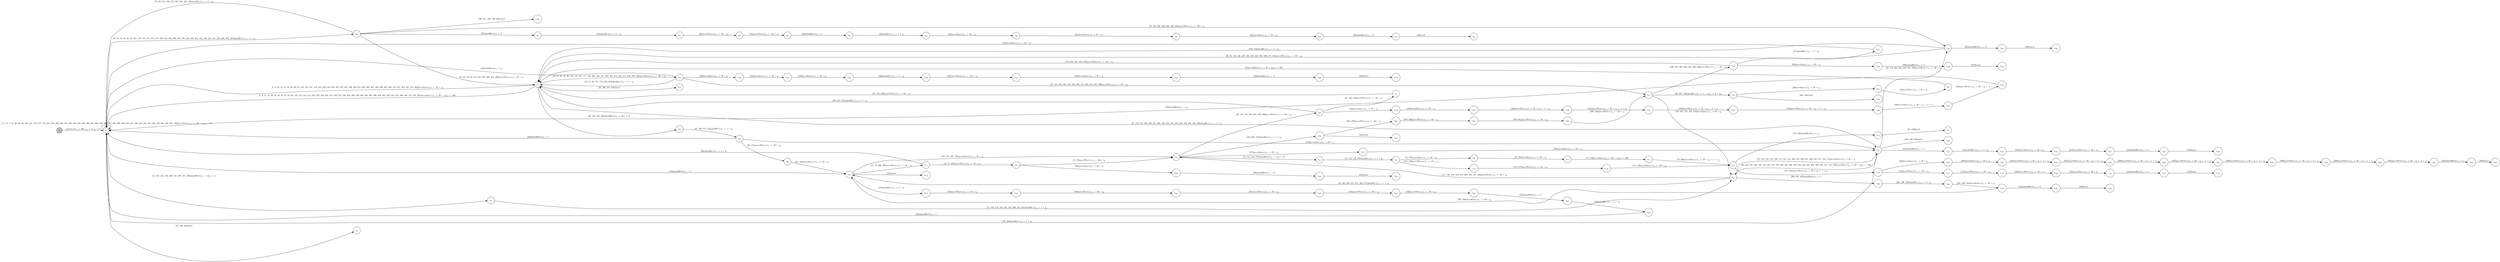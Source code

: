 digraph EFSM{
  graph [rankdir="LR", fontname="Latin Modern Math"];
  node [color="black", fillcolor="white", shape="circle", style="filled", fontname="Latin Modern Math"];
  edge [fontname="Latin Modern Math"];

  s0[fillcolor="gray", label=<s<sub>0</sub>>];
  s1[label=<s<sub>1</sub>>];
  s4[label=<s<sub>4</sub>>];
  s14[label=<s<sub>14</sub>>];
  s15[label=<s<sub>15</sub>>];
  s16[label=<s<sub>16</sub>>];
  s17[label=<s<sub>17</sub>>];
  s18[label=<s<sub>18</sub>>];
  s19[label=<s<sub>19</sub>>];
  s20[label=<s<sub>20</sub>>];
  s21[label=<s<sub>21</sub>>];
  s23[label=<s<sub>23</sub>>];
  s25[label=<s<sub>25</sub>>];
  s28[label=<s<sub>28</sub>>];
  s32[label=<s<sub>32</sub>>];
  s33[label=<s<sub>33</sub>>];
  s37[label=<s<sub>37</sub>>];
  s38[label=<s<sub>38</sub>>];
  s39[label=<s<sub>39</sub>>];
  s40[label=<s<sub>40</sub>>];
  s53[label=<s<sub>53</sub>>];
  s54[label=<s<sub>54</sub>>];
  s55[label=<s<sub>55</sub>>];
  s56[label=<s<sub>56</sub>>];
  s57[label=<s<sub>57</sub>>];
  s58[label=<s<sub>58</sub>>];
  s59[label=<s<sub>59</sub>>];
  s60[label=<s<sub>60</sub>>];
  s61[label=<s<sub>61</sub>>];
  s62[label=<s<sub>62</sub>>];
  s63[label=<s<sub>63</sub>>];
  s64[label=<s<sub>64</sub>>];
  s66[label=<s<sub>66</sub>>];
  s67[label=<s<sub>67</sub>>];
  s68[label=<s<sub>68</sub>>];
  s73[label=<s<sub>73</sub>>];
  s74[label=<s<sub>74</sub>>];
  s75[label=<s<sub>75</sub>>];
  s76[label=<s<sub>76</sub>>];
  s77[label=<s<sub>77</sub>>];
  s78[label=<s<sub>78</sub>>];
  s79[label=<s<sub>79</sub>>];
  s80[label=<s<sub>80</sub>>];
  s114[label=<s<sub>114</sub>>];
  s115[label=<s<sub>115</sub>>];
  s117[label=<s<sub>117</sub>>];
  s118[label=<s<sub>118</sub>>];
  s119[label=<s<sub>119</sub>>];
  s120[label=<s<sub>120</sub>>];
  s121[label=<s<sub>121</sub>>];
  s122[label=<s<sub>122</sub>>];
  s123[label=<s<sub>123</sub>>];
  s162[label=<s<sub>162</sub>>];
  s163[label=<s<sub>163</sub>>];
  s169[label=<s<sub>169</sub>>];
  s180[label=<s<sub>180</sub>>];
  s188[label=<s<sub>188</sub>>];
  s189[label=<s<sub>189</sub>>];
  s190[label=<s<sub>190</sub>>];
  s191[label=<s<sub>191</sub>>];
  s192[label=<s<sub>192</sub>>];
  s193[label=<s<sub>193</sub>>];
  s194[label=<s<sub>194</sub>>];
  s195[label=<s<sub>195</sub>>];
  s202[label=<s<sub>202</sub>>];
  s203[label=<s<sub>203</sub>>];
  s204[label=<s<sub>204</sub>>];
  s208[label=<s<sub>208</sub>>];
  s209[label=<s<sub>209</sub>>];
  s210[label=<s<sub>210</sub>>];
  s240[label=<s<sub>240</sub>>];
  s282[label=<s<sub>282</sub>>];
  s283[label=<s<sub>283</sub>>];
  s284[label=<s<sub>284</sub>>];
  s285[label=<s<sub>285</sub>>];
  s286[label=<s<sub>286</sub>>];
  s287[label=<s<sub>287</sub>>];
  s288[label=<s<sub>288</sub>>];
  s289[label=<s<sub>289</sub>>];
  s290[label=<s<sub>290</sub>>];
  s291[label=<s<sub>291</sub>>];
  s292[label=<s<sub>292</sub>>];
  s293[label=<s<sub>293</sub>>];
  s303[label=<s<sub>303</sub>>];
  s304[label=<s<sub>304</sub>>];
  s305[label=<s<sub>305</sub>>];
  s308[label=<s<sub>308</sub>>];
  s309[label=<s<sub>309</sub>>];
  s310[label=<s<sub>310</sub>>];
  s314[label=<s<sub>314</sub>>];
  s315[label=<s<sub>315</sub>>];
  s316[label=<s<sub>316</sub>>];
  s317[label=<s<sub>317</sub>>];
  s318[label=<s<sub>318</sub>>];
  s319[label=<s<sub>319</sub>>];
  s325[label=<s<sub>325</sub>>];
  s326[label=<s<sub>326</sub>>];
  s345[label=<s<sub>345</sub>>];
  s346[label=<s<sub>346</sub>>];
  s377[label=<s<sub>377</sub>>];
  s388[label=<s<sub>388</sub>>];
  s412[label=<s<sub>412</sub>>];
  s417[label=<s<sub>417</sub>>];
  s518[label=<s<sub>518</sub>>];
  s519[label=<s<sub>519</sub>>];
  s520[label=<s<sub>520</sub>>];
  s521[label=<s<sub>521</sub>>];
  s522[label=<s<sub>522</sub>>];
  s523[label=<s<sub>523</sub>>];
  s524[label=<s<sub>524</sub>>];
  s525[label=<s<sub>525</sub>>];
  s533[label=<s<sub>533</sub>>];
  s534[label=<s<sub>534</sub>>];
  s535[label=<s<sub>535</sub>>];
  s536[label=<s<sub>536</sub>>];
  s537[label=<s<sub>537</sub>>];
  s538[label=<s<sub>538</sub>>];
  s539[label=<s<sub>539</sub>>];
  s540[label=<s<sub>540</sub>>];

  s0->s1[label=<<i> [1]start:2/o<sub>1</sub> := 200, o<sub>2</sub> := 3, o<sub>3</sub> := 0</i>>];
  s18->s19[label=<<i> [19, 72]moveWest:1/o<sub>1</sub> := -50 + i<sub>0</sub></i>>];
  s20->s21[label=<<i> [21, 148, 245]moveWest:1/o<sub>1</sub> := -50 + i<sub>0</sub></i>>];
  s23->s4[label=<<i> [24, 31, 99, 151, 172, 234, 384]alienHit:1/o<sub>1</sub> := 1 + i<sub>0</sub></i>>];
  s38->s39[label=<<i> [39]moveEast:1/o<sub>1</sub> := 50 + i<sub>0</sub></i>>];
  s39->s40[label=<<i> [40]moveEast:1/o<sub>1</sub> := 50 + i<sub>0</sub></i>>];
  s40->s4[label=<<i> [41]moveEast:1/o<sub>1</sub> := 50 + i<sub>0</sub>&#91;r<sub>3</sub> := 100&#93;</i>>];
  s23->s1[label=<<i> [43]shieldHit:0/o<sub>1</sub> := r<sub>2</sub></i>>];
  s33->s1[label=<<i> [52, 93, 181, 198, 212, 328, 393, 425, 460]alienHit:1/o<sub>1</sub> := 1 + i<sub>0</sub></i>>];
  s33->s54[label=<<i> [54]shieldHit:0/o<sub>1</sub> := 2</i>>];
  s54->s55[label=<<i> [55]alienHit:1/o<sub>1</sub> := 1 + i<sub>0</sub></i>>];
  s55->s56[label=<<i> [56]moveWest:1/o<sub>1</sub> := -50 + i<sub>0</sub></i>>];
  s56->s57[label=<<i> [57]moveWest:1/o<sub>1</sub> := -50 + i<sub>0</sub></i>>];
  s57->s58[label=<<i> [58]shieldHit:0/o<sub>1</sub> := 1</i>>];
  s58->s59[label=<<i> [59]alienHit:1/o<sub>1</sub> := 1 + i<sub>0</sub></i>>];
  s59->s60[label=<<i> [60]moveEast:1/o<sub>1</sub> := 50 + i<sub>0</sub></i>>];
  s60->s61[label=<<i> [61]moveEast:1/o<sub>1</sub> := 50 + i<sub>0</sub></i>>];
  s61->s62[label=<<i> [62]moveEast:1/o<sub>1</sub> := 50 + i<sub>0</sub></i>>];
  s62->s63[label=<<i> [63]shieldHit:0/o<sub>1</sub> := 0</i>>];
  s63->s64[label=<<i> [64]lose:0</i>>];
  s67->s68[label=<<i> [68, 131]moveWest:1/o<sub>1</sub> := -50 + i<sub>0</sub></i>>];
  s68->s16[label=<<i> [69, 132]moveWest:1/o<sub>1</sub> := -50 + i<sub>0</sub></i>>];
  s16->s17[label=<<i> [17, 70, 206, 359]moveWest:1/o<sub>1</sub> := -50 + i<sub>0</sub></i>>];
  s74->s75[label=<<i> [75, 277]moveEast:1/o<sub>1</sub> := 50 + i<sub>0</sub></i>>];
  s75->s76[label=<<i> [76, 278]moveEast:1/o<sub>1</sub> := 50 + i<sub>0</sub></i>>];
  s76->s77[label=<<i> [77, 279]moveEast:1/o<sub>1</sub> := 50 + i<sub>0</sub>&#91;r<sub>3</sub> := 100&#93;</i>>];
  s77->s78[label=<<i> [78, 280]moveWest:1/o<sub>1</sub> := 50 + i<sub>0</sub> + -1 &times; r<sub>3</sub></i>>];
  s78->s79[label=<<i> [79, 139]shieldHit:0/o<sub>1</sub> := r<sub>2</sub></i>>];
  s79->s80[label=<<i> [80, 140]lose:0</i>>];
  s74->s114[label=<<i> [114, 136]moveWest:1/o<sub>1</sub> := -50 + i<sub>0</sub></i>>];
  s114->s115[label=<<i> [115, 137]moveWest:1/o<sub>1</sub> := -50 + i<sub>0</sub></i>>];
  s115->s78[label=<<i> [116, 138]moveWest:1/o<sub>1</sub> := -50 + i<sub>0</sub></i>>];
  s78->s117[label=<<i> [117, 281]moveWest:1/o<sub>1</sub> := 50 + i<sub>0</sub> + -1 &times; r<sub>3</sub></i>>];
  s117->s118[label=<<i> [118]moveWest:1/o<sub>1</sub> := -50 + i<sub>0</sub></i>>];
  s118->s119[label=<<i> [119]moveWest:1/o<sub>1</sub> := -50 + i<sub>0</sub></i>>];
  s119->s120[label=<<i> [120]moveWest:1/o<sub>1</sub> := -50 + i<sub>0</sub></i>>];
  s120->s121[label=<<i> [121]moveEast:1/o<sub>1</sub> := 50 + i<sub>0</sub></i>>];
  s121->s122[label=<<i> [122]shieldHit:0/o<sub>1</sub> := 0</i>>];
  s122->s123[label=<<i> [123]lose:0</i>>];
  s4->s66[label=<<i> [66, 129, 270, 340]shieldHit:0/o<sub>1</sub> := 2&#91;r<sub>2</sub> := 0&#93;</i>>];
  s16->s19[label=<<i> [133, 161, 301, 376]moveEast:1/o<sub>1</sub> := 50 + i<sub>0</sub></i>>];
  s19->s73[label=<<i> [73, 112, 134, 275]shieldHit:0/o<sub>1</sub> := 1&#91;r<sub>2</sub> := 0&#93;</i>>];
  s73->s74[label=<<i> [74, 113, 135, 276]alienHit:1/o<sub>1</sub> := 1 + i<sub>0</sub></i>>];
  s162->s163[label=<<i> [163]win:0</i>>];
  s25->s1[label=<<i> [176, 263]alienHit:1/o<sub>1</sub> := 1 + i<sub>0</sub></i>>];
  s1->s14[label=<<i> [14, 101, 144, 182, 200, 241, 295, 311, 320]shieldHit:0/o<sub>1</sub> := 2&#91;r<sub>2</sub> := 1&#93;</i>>];
  s20->s188[label=<<i> [188]moveEast:1/o<sub>1</sub> := 50 + i<sub>0</sub></i>>];
  s188->s189[label=<<i> [189]moveEast:1/o<sub>1</sub> := 50 + i<sub>0</sub></i>>];
  s189->s190[label=<<i> [190]moveWest:1/o<sub>1</sub> := 50 + i<sub>0</sub> + -1 &times; r<sub>3</sub></i>>];
  s190->s191[label=<<i> [191]moveWest:1/o<sub>1</sub> := 50 + i<sub>0</sub> + -1 &times; r<sub>3</sub></i>>];
  s191->s192[label=<<i> [192]moveWest:1/o<sub>1</sub> := 50 + i<sub>0</sub> + -1 &times; r<sub>3</sub></i>>];
  s192->s193[label=<<i> [193]moveWest:1/o<sub>1</sub> := 50 + i<sub>0</sub> + -1 &times; r<sub>3</sub></i>>];
  s193->s194[label=<<i> [194]moveWest:1/o<sub>1</sub> := 50 + i<sub>0</sub> + -1 &times; r<sub>3</sub></i>>];
  s194->s195[label=<<i> [195]moveWest:1/o<sub>1</sub> := 50 + i<sub>0</sub> + -1 &times; r<sub>3</sub></i>>];
  s195->s1[label=<<i> [196]shieldHit:0/o<sub>1</sub> := r<sub>2</sub></i>>];
  s204->s16[label=<<i> [205, 300]moveEast:1/o<sub>1</sub> := 50 + i<sub>0</sub></i>>];
  s17->s18[label=<<i> [18, 71, 207]moveWest:1/o<sub>1</sub> := -50 + i<sub>0</sub></i>>];
  s18->s208[label=<<i> [208]moveEast:1/o<sub>1</sub> := 50 + i<sub>0</sub></i>>];
  s208->s209[label=<<i> [209]shieldHit:0/o<sub>1</sub> := 0</i>>];
  s209->s210[label=<<i> [210]lose:0</i>>];
  s33->s4[label=<<i> [45, 65, 84, 95, 214, 218, 267, 402, 452, 490]moveEast:1/o<sub>1</sub> := 50 + i<sub>0</sub></i>>];
  s21->s4[label=<<i> [22, 149, 246]moveWest:1/o<sub>1</sub> := -50 + i<sub>0</sub></i>>];
  s25->s28[label=<<i> [28, 155, 231, 252, 353, 371, 530]moveWest:1/o<sub>1</sub> := -50 + i<sub>0</sub></i>>];
  s28->s4[label=<<i> [29, 35, 156, 166, 227, 232, 253, 333, 354, 430, 471, 531]moveWest:1/o<sub>1</sub> := -50 + i<sub>0</sub></i>>];
  s66->s67[label=<<i> [67, 130, 271, 341]alienHit:1/o<sub>1</sub> := 1 + i<sub>0</sub></i>>];
  s67->s25[label=<<i> [272]moveEast:1/o<sub>1</sub> := 50 + i<sub>0</sub></i>>];
  s25->s15[label=<<i> [26, 104, 106, 108, 110, 174, 185, 273, 379, 408, 410, 436, 438, 440, 442, 454, 494, 496, 498, 512, 514, 516]moveEast:1/o<sub>1</sub> := 50 + i<sub>0</sub>&#91;r<sub>3</sub> := 100&#93;</i>>];
  s117->s282[label=<<i> [282]moveEast:1/o<sub>1</sub> := 50 + i<sub>0</sub></i>>];
  s282->s283[label=<<i> [283]moveEast:1/o<sub>1</sub> := 50 + i<sub>0</sub></i>>];
  s283->s284[label=<<i> [284]moveWest:1/o<sub>1</sub> := 50 + i<sub>0</sub> + -1 &times; r<sub>3</sub></i>>];
  s284->s285[label=<<i> [285]moveWest:1/o<sub>1</sub> := 50 + i<sub>0</sub> + -1 &times; r<sub>3</sub></i>>];
  s285->s286[label=<<i> [286]moveWest:1/o<sub>1</sub> := 50 + i<sub>0</sub> + -1 &times; r<sub>3</sub></i>>];
  s286->s287[label=<<i> [287]moveWest:1/o<sub>1</sub> := 50 + i<sub>0</sub> + -1 &times; r<sub>3</sub></i>>];
  s287->s288[label=<<i> [288]moveWest:1/o<sub>1</sub> := 50 + i<sub>0</sub> + -1 &times; r<sub>3</sub></i>>];
  s288->s289[label=<<i> [289]moveWest:1/o<sub>1</sub> := 50 + i<sub>0</sub> + -1 &times; r<sub>3</sub></i>>];
  s289->s290[label=<<i> [290]moveWest:1/o<sub>1</sub> := 50 + i<sub>0</sub> + -1 &times; r<sub>3</sub></i>>];
  s290->s291[label=<<i> [291]moveWest:1/o<sub>1</sub> := 50 + i<sub>0</sub> + -1 &times; r<sub>3</sub></i>>];
  s291->s292[label=<<i> [292]shieldHit:0/o<sub>1</sub> := r<sub>2</sub></i>>];
  s292->s293[label=<<i> [293]lose:0</i>>];
  s14->s15[label=<<i> [15, 102, 145, 183, 201, 242, 296, 312, 321]alienHit:1/o<sub>1</sub> := 1 + i<sub>0</sub></i>>];
  s19->s162[label=<<i> [162, 302, 478]alienHit:1/o<sub>1</sub> := 1 + i<sub>0</sub></i>>];
  s162->s303[label=<<i> [303, 479]moveWest:1/o<sub>1</sub> := -50 + i<sub>0</sub></i>>];
  s303->s304[label=<<i> [304, 480]moveWest:1/o<sub>1</sub> := -50 + i<sub>0</sub></i>>];
  s304->s305[label=<<i> [305, 481]moveWest:1/o<sub>1</sub> := -50 + i<sub>0</sub></i>>];
  s305->s37[label=<<i> [306, 482]moveWest:1/o<sub>1</sub> := -50 + i<sub>0</sub></i>>];
  s37->s169[label=<<i> [169, 237, 307, 336, 416, 433, 506]moveWest:1/o<sub>1</sub> := -50 + i<sub>0</sub></i>>];
  s169->s308[label=<<i> [308]moveEast:1/o<sub>1</sub> := 50 + i<sub>0</sub></i>>];
  s308->s309[label=<<i> [309]shieldHit:0/o<sub>1</sub> := 0</i>>];
  s309->s310[label=<<i> [310]lose:0</i>>];
  s25->s314[label=<<i> [314]shieldHit:0/o<sub>1</sub> := 1</i>>];
  s314->s315[label=<<i> [315]alienHit:1/o<sub>1</sub> := 1 + i<sub>0</sub></i>>];
  s315->s316[label=<<i> [316]moveEast:1/o<sub>1</sub> := 50 + i<sub>0</sub></i>>];
  s316->s317[label=<<i> [317]moveEast:1/o<sub>1</sub> := 50 + i<sub>0</sub></i>>];
  s317->s318[label=<<i> [318]shieldHit:0/o<sub>1</sub> := 0</i>>];
  s318->s319[label=<<i> [319]lose:0</i>>];
  s15->s202[label=<<i> [202, 297, 322]shieldHit:0/o<sub>1</sub> := 1</i>>];
  s202->s203[label=<<i> [203, 298, 323]alienHit:1/o<sub>1</sub> := 1 + i<sub>0</sub></i>>];
  s203->s204[label=<<i> [204, 299, 324]moveEast:1/o<sub>1</sub> := 50 + i<sub>0</sub></i>>];
  s204->s325[label=<<i> [325]shieldHit:0/o<sub>1</sub> := 0</i>>];
  s325->s326[label=<<i> [326]lose:0</i>>];
  s169->s4[label=<<i> [170, 238, 337, 434, 507]moveWest:1/o<sub>1</sub> := -50 + i<sub>0</sub></i>>];
  s25->s240[label=<<i> [240, 339, 503]win:0</i>>];
  s67->s1[label=<<i> [342]shieldHit:0/o<sub>1</sub> := 1</i>>];
  s28->s345[label=<<i> [345]shieldHit:0/o<sub>1</sub> := 0</i>>];
  s345->s346[label=<<i> [346]lose:0</i>>];
  s37->s15[label=<<i> [159, 357, 374, 476, 510]moveEast:1/o<sub>1</sub> := 50 + i<sub>0</sub></i>>];
  s17->s1[label=<<i> [360]alienHit:1/o<sub>1</sub> := 1 + i<sub>0</sub></i>>];
  s1->s1[label=<<i> [2, 3, 6, 7, 81, 82, 88, 89, 126, 127, 143, 177, 178, 216, 259, 260, 294, 347, 348, 349, 350, 365, 366, 391, 394, 395, 396, 397, 398, 399, 400, 423, 447, 448, 449, 450, 461, 462, 463, 464, 486, 487, 488]moveWest:1/o<sub>1</sub> := -50 + i<sub>0</sub>&#91;r<sub>2</sub> := 0&#93;</i>>];
  s4->s1[label=<<i> [5, 9, 11, 13, 46, 48, 50, 85, 87, 91, 96, 125, 142, 152, 215, 219, 222, 224, 228, 247, 249, 254, 256, 258, 268, 330, 362, 364, 368, 390, 403, 405, 420, 422, 427, 466, 468, 472, 485, 491]moveEast:1/o<sub>1</sub> := 50 + i<sub>0</sub>&#91;r<sub>3</sub> := 100&#93;</i>>];
  s28->s4[label=<<i> [372, 413]alienHit:1/o<sub>1</sub> := 1 + i<sub>0</sub></i>>];
  s19->s377[label=<<i> [377]moveEast:1/o<sub>1</sub> := 50 + i<sub>0</sub></i>>];
  s377->s25[label=<<i> [378]moveEast:1/o<sub>1</sub> := 50 + i<sub>0</sub></i>>];
  s4->s23[label=<<i> [23, 30, 36, 42, 98, 150, 157, 167, 171, 233, 235, 334, 355, 383, 385, 414, 431, 474, 504, 508, 532]moveWest:1/o<sub>1</sub> := -50 + i<sub>0</sub></i>>];
  s23->s37[label=<<i> [37, 158, 168, 236, 335, 356, 386, 415, 432, 475, 505, 509]moveWest:1/o<sub>1</sub> := -50 + i<sub>0</sub></i>>];
  s38->s388[label=<<i> [388, 484]win:0</i>>];
  s15->s16[label=<<i> [16, 160, 358, 375, 411, 443, 517]alienHit:1/o<sub>1</sub> := 1 + i<sub>0</sub></i>>];
  s16->s412[label=<<i> [412]win:0</i>>];
  s169->s417[label=<<i> [417]alienHit:1/o<sub>1</sub> := 1 + i<sub>0</sub></i>>];
  s417->s1[label=<<i> [418]moveEast:1/o<sub>1</sub> := 50 + i<sub>0</sub></i>>];
  s1->s4[label=<<i> [4, 8, 10, 12, 47, 49, 86, 90, 97, 124, 128, 141, 153, 223, 229, 248, 250, 255, 257, 261, 269, 329, 351, 361, 363, 367, 369, 389, 404, 406, 419, 421, 465, 467, 473, 492]moveEast:1/o<sub>1</sub> := 50 + i<sub>0</sub></i>>];
  s1->s53[label=<<i> [53, 199, 426]win:0</i>>];
  s15->s25[label=<<i> [27, 103, 105, 107, 109, 175, 184, 313, 409, 437, 439, 441, 495, 497, 511, 513, 515]moveEast:1/o<sub>1</sub> := 50 + i<sub>0</sub></i>>];
  s16->s1[label=<<i> [444]shieldHit:0/o<sub>1</sub> := 2</i>>];
  s1->s33[label=<<i> [33, 44, 51, 83, 92, 94, 164, 179, 197, 211, 213, 217, 220, 225, 264, 266, 327, 331, 343, 392, 401, 424, 428, 445, 451, 459, 469, 489, 527]alienHit:1/o<sub>1</sub> := 1 + i<sub>0</sub></i>>];
  s33->s180[label=<<i> [180, 221, 265, 446, 528]win:0</i>>];
  s4->s32[label=<<i> [32, 100, 373, 458]win:0</i>>];
  s33->s28[label=<<i> [34, 165, 226, 332, 344, 429, 470]moveWest:1/o<sub>1</sub> := -50 + i<sub>0</sub></i>>];
  s37->s38[label=<<i> [38, 387, 483]alienHit:1/o<sub>1</sub> := 1 + i<sub>0</sub>&#91;r<sub>2</sub> := 2 &times; i<sub>0</sub>&#93;</i>>];
  s15->s19[label=<<i> [111, 146, 186, 243, 274, 380, 455, 477, 499]moveWest:1/o<sub>1</sub> := -50 + i<sub>0</sub></i>>];
  s19->s20[label=<<i> [20, 147, 187, 244, 381, 456, 500]moveWest:1/o<sub>1</sub> := -50 + i<sub>0</sub></i>>];
  s20->s4[label=<<i> [382, 457, 501]alienHit:1/o<sub>1</sub> := 1 + i<sub>0</sub></i>>];
  s4->s25[label=<<i> [25, 154, 173, 230, 239, 251, 262, 338, 352, 370, 407, 435, 453, 493, 502, 529]alienHit:1/o<sub>1</sub> := 1 + i<sub>0</sub></i>>];
  s16->s518[label=<<i> [518]alienHit:1/o<sub>1</sub> := 1 + i<sub>0</sub></i>>];
  s518->s519[label=<<i> [519]moveWest:1/o<sub>1</sub> := -50 + i<sub>0</sub></i>>];
  s519->s520[label=<<i> [520]moveWest:1/o<sub>1</sub> := -50 + i<sub>0</sub></i>>];
  s520->s521[label=<<i> [521]moveWest:1/o<sub>1</sub> := -50 + i<sub>0</sub></i>>];
  s521->s522[label=<<i> [522]moveWest:1/o<sub>1</sub> := -50 + i<sub>0</sub></i>>];
  s522->s523[label=<<i> [523]moveWest:1/o<sub>1</sub> := -50 + i<sub>0</sub></i>>];
  s523->s524[label=<<i> [524]shieldHit:0/o<sub>1</sub> := 2</i>>];
  s524->s525[label=<<i> [525]alienHit:1/o<sub>1</sub> := 1 + i<sub>0</sub></i>>];
  s525->s1[label=<<i> [526]shieldHit:0/o<sub>1</sub> := 1</i>>];
  s23->s533[label=<<i> [533]moveEast:1/o<sub>1</sub> := 50 + i<sub>0</sub></i>>];
  s533->s534[label=<<i> [534]moveEast:1/o<sub>1</sub> := 50 + i<sub>0</sub></i>>];
  s534->s535[label=<<i> [535]moveEast:1/o<sub>1</sub> := 50 + i<sub>0</sub></i>>];
  s535->s536[label=<<i> [536]alienHit:1/o<sub>1</sub> := 1 + i<sub>0</sub></i>>];
  s536->s537[label=<<i> [537]moveWest:1/o<sub>1</sub> := -50 + i<sub>0</sub></i>>];
  s537->s538[label=<<i> [538]moveEast:1/o<sub>1</sub> := 50 + i<sub>0</sub></i>>];
  s538->s539[label=<<i> [539]alienHit:1/o<sub>1</sub> := 5</i>>];
  s539->s540[label=<<i> [540]win:0</i>>];
}